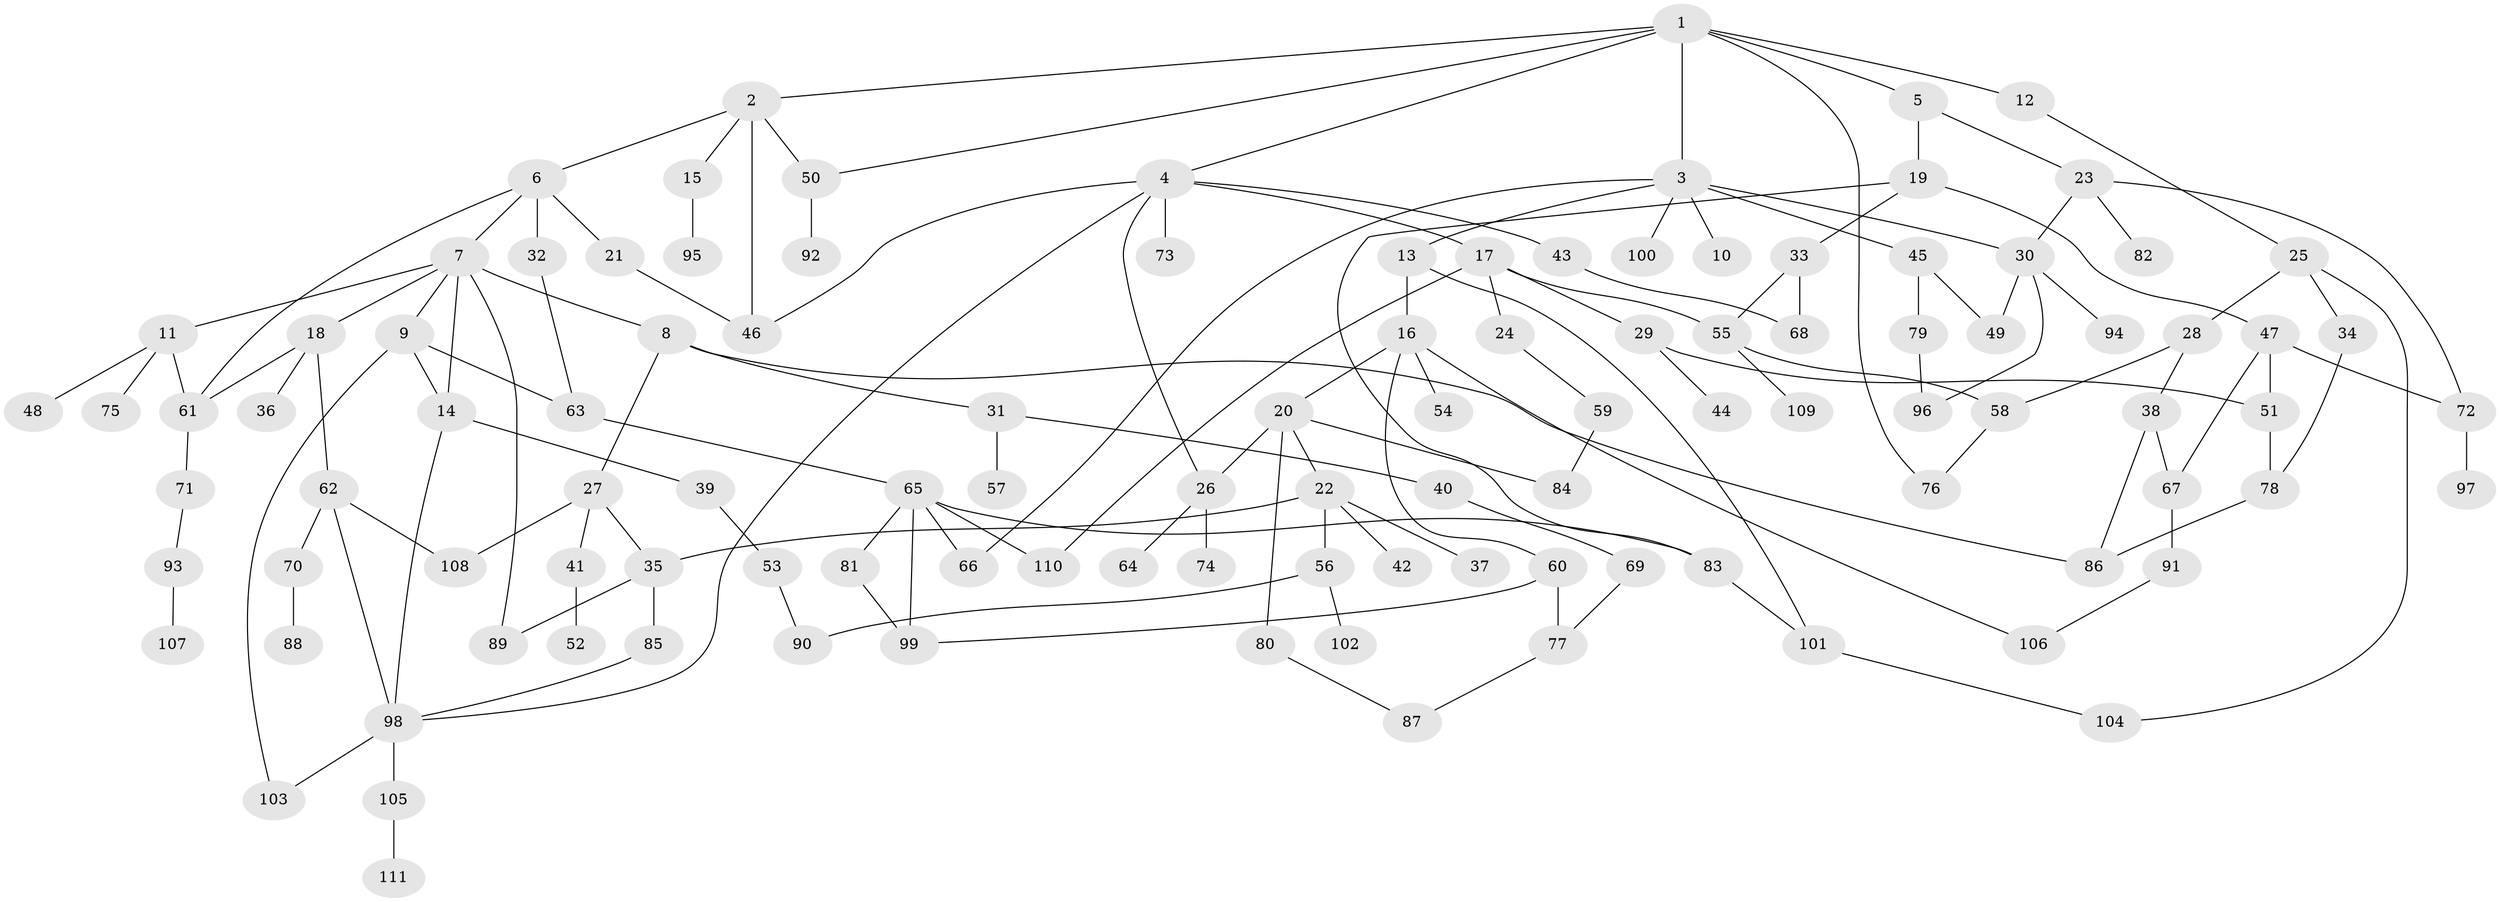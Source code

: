 // coarse degree distribution, {7: 0.04411764705882353, 5: 0.11764705882352941, 6: 0.04411764705882353, 4: 0.1323529411764706, 3: 0.19117647058823528, 2: 0.29411764705882354, 1: 0.17647058823529413}
// Generated by graph-tools (version 1.1) at 2025/49/03/04/25 22:49:03]
// undirected, 111 vertices, 150 edges
graph export_dot {
  node [color=gray90,style=filled];
  1;
  2;
  3;
  4;
  5;
  6;
  7;
  8;
  9;
  10;
  11;
  12;
  13;
  14;
  15;
  16;
  17;
  18;
  19;
  20;
  21;
  22;
  23;
  24;
  25;
  26;
  27;
  28;
  29;
  30;
  31;
  32;
  33;
  34;
  35;
  36;
  37;
  38;
  39;
  40;
  41;
  42;
  43;
  44;
  45;
  46;
  47;
  48;
  49;
  50;
  51;
  52;
  53;
  54;
  55;
  56;
  57;
  58;
  59;
  60;
  61;
  62;
  63;
  64;
  65;
  66;
  67;
  68;
  69;
  70;
  71;
  72;
  73;
  74;
  75;
  76;
  77;
  78;
  79;
  80;
  81;
  82;
  83;
  84;
  85;
  86;
  87;
  88;
  89;
  90;
  91;
  92;
  93;
  94;
  95;
  96;
  97;
  98;
  99;
  100;
  101;
  102;
  103;
  104;
  105;
  106;
  107;
  108;
  109;
  110;
  111;
  1 -- 2;
  1 -- 3;
  1 -- 4;
  1 -- 5;
  1 -- 12;
  1 -- 50;
  1 -- 76;
  2 -- 6;
  2 -- 15;
  2 -- 50;
  2 -- 46;
  3 -- 10;
  3 -- 13;
  3 -- 45;
  3 -- 100;
  3 -- 30;
  3 -- 66;
  4 -- 17;
  4 -- 26;
  4 -- 43;
  4 -- 73;
  4 -- 46;
  4 -- 98;
  5 -- 19;
  5 -- 23;
  6 -- 7;
  6 -- 21;
  6 -- 32;
  6 -- 61;
  7 -- 8;
  7 -- 9;
  7 -- 11;
  7 -- 14;
  7 -- 18;
  7 -- 89;
  8 -- 27;
  8 -- 31;
  8 -- 86;
  9 -- 63;
  9 -- 103;
  9 -- 14;
  11 -- 48;
  11 -- 75;
  11 -- 61;
  12 -- 25;
  13 -- 16;
  13 -- 101;
  14 -- 39;
  14 -- 98;
  15 -- 95;
  16 -- 20;
  16 -- 54;
  16 -- 60;
  16 -- 106;
  17 -- 24;
  17 -- 29;
  17 -- 55;
  17 -- 110;
  18 -- 36;
  18 -- 62;
  18 -- 61;
  19 -- 33;
  19 -- 47;
  19 -- 83;
  20 -- 22;
  20 -- 80;
  20 -- 26;
  20 -- 84;
  21 -- 46;
  22 -- 37;
  22 -- 42;
  22 -- 56;
  22 -- 35;
  23 -- 30;
  23 -- 82;
  23 -- 72;
  24 -- 59;
  25 -- 28;
  25 -- 34;
  25 -- 104;
  26 -- 64;
  26 -- 74;
  27 -- 35;
  27 -- 41;
  27 -- 108;
  28 -- 38;
  28 -- 58;
  29 -- 44;
  29 -- 51;
  30 -- 94;
  30 -- 96;
  30 -- 49;
  31 -- 40;
  31 -- 57;
  32 -- 63;
  33 -- 68;
  33 -- 55;
  34 -- 78;
  35 -- 85;
  35 -- 89;
  38 -- 86;
  38 -- 67;
  39 -- 53;
  40 -- 69;
  41 -- 52;
  43 -- 68;
  45 -- 49;
  45 -- 79;
  47 -- 51;
  47 -- 67;
  47 -- 72;
  50 -- 92;
  51 -- 78;
  53 -- 90;
  55 -- 109;
  55 -- 58;
  56 -- 90;
  56 -- 102;
  58 -- 76;
  59 -- 84;
  60 -- 99;
  60 -- 77;
  61 -- 71;
  62 -- 70;
  62 -- 108;
  62 -- 98;
  63 -- 65;
  65 -- 66;
  65 -- 81;
  65 -- 83;
  65 -- 110;
  65 -- 99;
  67 -- 91;
  69 -- 77;
  70 -- 88;
  71 -- 93;
  72 -- 97;
  77 -- 87;
  78 -- 86;
  79 -- 96;
  80 -- 87;
  81 -- 99;
  83 -- 101;
  85 -- 98;
  91 -- 106;
  93 -- 107;
  98 -- 103;
  98 -- 105;
  101 -- 104;
  105 -- 111;
}
